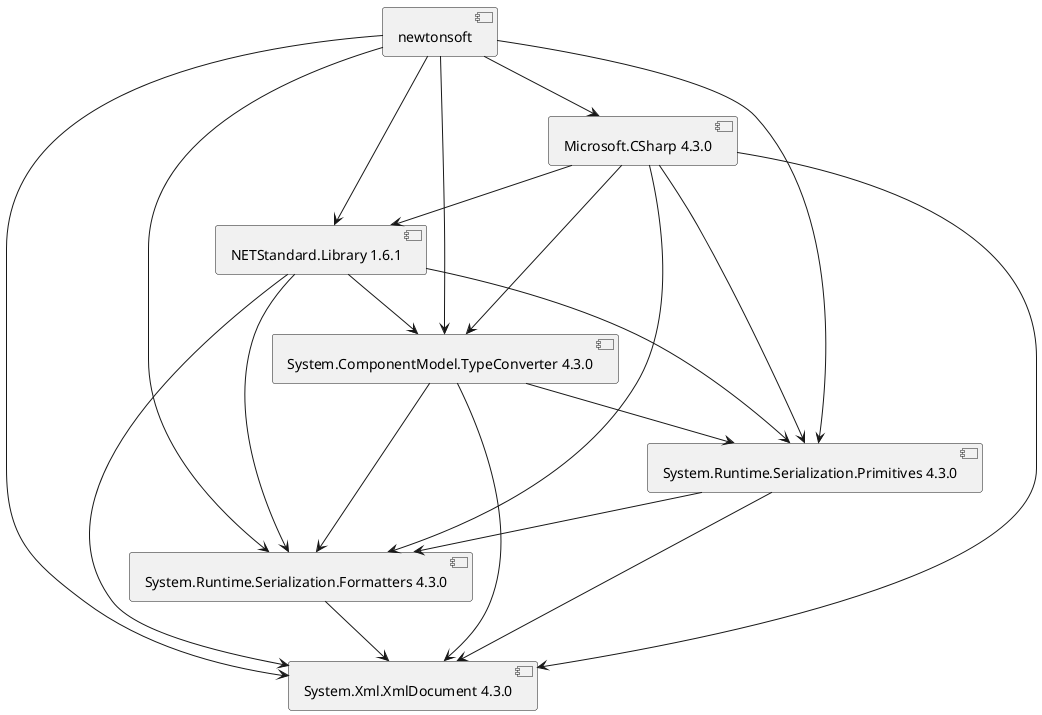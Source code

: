 @startuml
[newtonsoft] --> [Microsoft.CSharp 4.3.0]
[Microsoft.CSharp 4.3.0] --> [NETStandard.Library 1.6.1]
[Microsoft.CSharp 4.3.0] --> [System.ComponentModel.TypeConverter 4.3.0]
[Microsoft.CSharp 4.3.0] --> [System.Runtime.Serialization.Primitives 4.3.0]
[Microsoft.CSharp 4.3.0] --> [System.Runtime.Serialization.Formatters 4.3.0]
[Microsoft.CSharp 4.3.0] --> [System.Xml.XmlDocument 4.3.0]
[newtonsoft] --> [NETStandard.Library 1.6.1]
[NETStandard.Library 1.6.1] --> [System.ComponentModel.TypeConverter 4.3.0]
[NETStandard.Library 1.6.1] --> [System.Runtime.Serialization.Primitives 4.3.0]
[NETStandard.Library 1.6.1] --> [System.Runtime.Serialization.Formatters 4.3.0]
[NETStandard.Library 1.6.1] --> [System.Xml.XmlDocument 4.3.0]
[newtonsoft] --> [System.ComponentModel.TypeConverter 4.3.0]
[System.ComponentModel.TypeConverter 4.3.0] --> [System.Runtime.Serialization.Primitives 4.3.0]
[System.ComponentModel.TypeConverter 4.3.0] --> [System.Runtime.Serialization.Formatters 4.3.0]
[System.ComponentModel.TypeConverter 4.3.0] --> [System.Xml.XmlDocument 4.3.0]
[newtonsoft] --> [System.Runtime.Serialization.Primitives 4.3.0]
[System.Runtime.Serialization.Primitives 4.3.0] --> [System.Runtime.Serialization.Formatters 4.3.0]
[System.Runtime.Serialization.Primitives 4.3.0] --> [System.Xml.XmlDocument 4.3.0]
[newtonsoft] --> [System.Runtime.Serialization.Formatters 4.3.0]
[System.Runtime.Serialization.Formatters 4.3.0] --> [System.Xml.XmlDocument 4.3.0]
[newtonsoft] --> [System.Xml.XmlDocument 4.3.0]
@enduml
